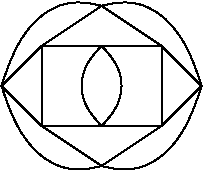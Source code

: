#FIG 3.2
Landscape
Center
Inches
Letter  
100.00
Single
-2
1200 2
2 1 0 1 0 7 50 0 -1 0.000 0 0 -1 0 0 5
	 900 900 1800 900 1800 1500 900 1500 900 900
2 1 0 1 0 7 50 0 -1 0.000 0 0 -1 0 0 3
	 900 900 1350 600 1800 900
2 1 0 1 0 7 50 0 -1 0.000 0 0 -1 0 0 3
	 900 1500 1350 1800 1800 1500
2 1 0 1 0 7 50 0 -1 0.000 0 0 -1 0 0 3
	 900 900 600 1200 900 1500
2 1 0 1 0 7 50 0 -1 0.000 0 0 -1 0 0 3
	 1800 900 2100 1200 1800 1500
3 2 0 1 0 7 50 0 -1 0.000 0 0 0 3
	 1350 900 1200 1200 1350 1500
	 0.000 -1.000 0.000
3 2 0 1 0 7 50 0 -1 0.000 0 0 0 3
	 1350 1500 1500 1200 1350 900
	 0.000 -1.000 0.000
3 2 0 1 0 7 50 0 -1 0.000 0 0 0 3
	 1350 600 900 675 600 1200
	 0.000 -1.000 0.000
3 2 0 1 0 7 50 0 -1 0.000 0 0 0 3
	 1350 600 1800 675 2100 1200
	 0.000 -1.000 0.000
3 2 0 1 0 7 50 0 -1 0.000 0 0 0 3
	 2100 1200 1800 1725 1350 1800
	 0.000 -1.000 0.000
3 2 0 1 0 7 50 0 -1 0.000 0 0 0 3
	 1350 1800 900 1725 600 1200
	 0.000 -1.000 0.000
